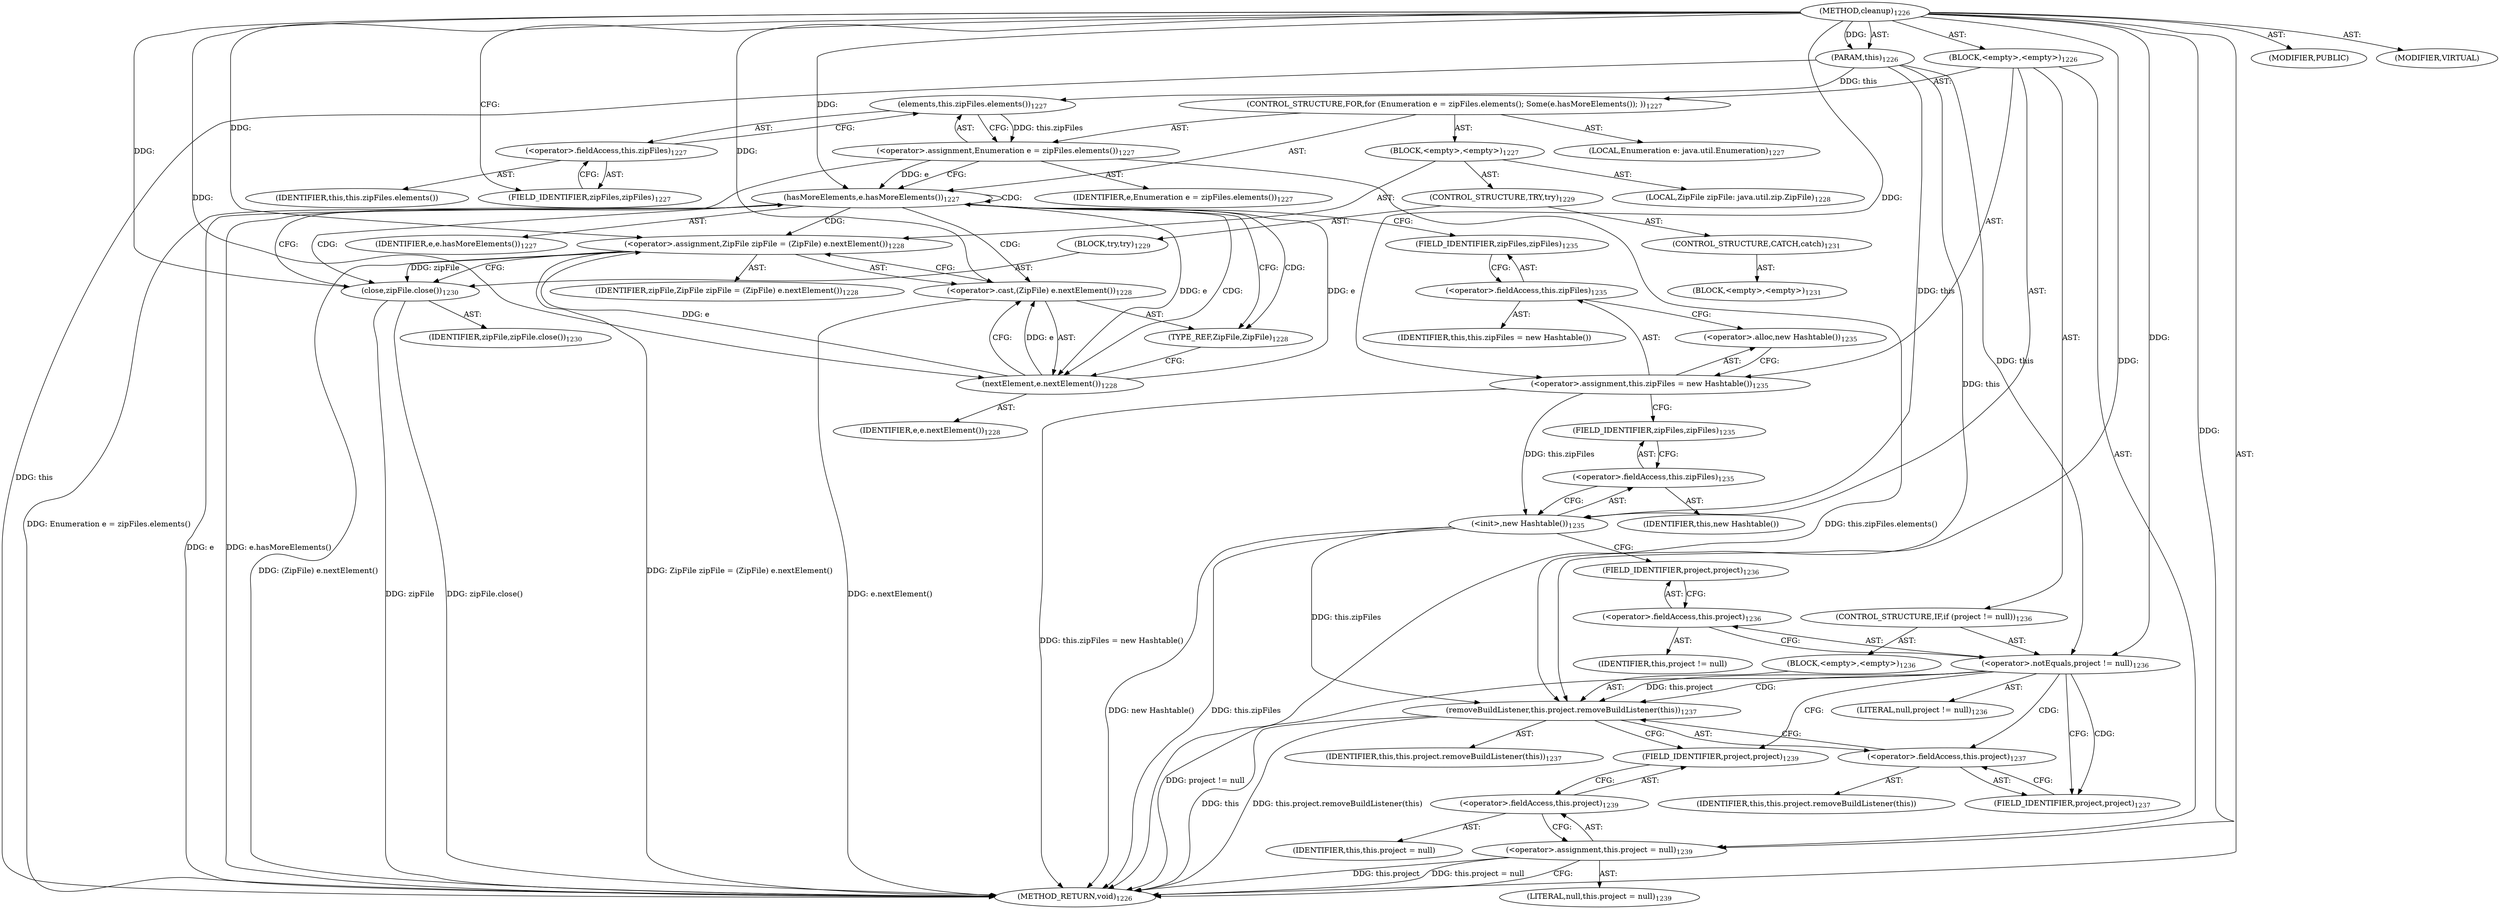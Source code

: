 digraph "cleanup" {  
"111669149737" [label = <(METHOD,cleanup)<SUB>1226</SUB>> ]
"115964117015" [label = <(PARAM,this)<SUB>1226</SUB>> ]
"25769803935" [label = <(BLOCK,&lt;empty&gt;,&lt;empty&gt;)<SUB>1226</SUB>> ]
"47244640364" [label = <(CONTROL_STRUCTURE,FOR,for (Enumeration e = zipFiles.elements(); Some(e.hasMoreElements()); ))<SUB>1227</SUB>> ]
"94489280571" [label = <(LOCAL,Enumeration e: java.util.Enumeration)<SUB>1227</SUB>> ]
"30064771683" [label = <(&lt;operator&gt;.assignment,Enumeration e = zipFiles.elements())<SUB>1227</SUB>> ]
"68719477268" [label = <(IDENTIFIER,e,Enumeration e = zipFiles.elements())<SUB>1227</SUB>> ]
"30064771684" [label = <(elements,this.zipFiles.elements())<SUB>1227</SUB>> ]
"30064771685" [label = <(&lt;operator&gt;.fieldAccess,this.zipFiles)<SUB>1227</SUB>> ]
"68719477269" [label = <(IDENTIFIER,this,this.zipFiles.elements())> ]
"55834574976" [label = <(FIELD_IDENTIFIER,zipFiles,zipFiles)<SUB>1227</SUB>> ]
"30064771686" [label = <(hasMoreElements,e.hasMoreElements())<SUB>1227</SUB>> ]
"68719477270" [label = <(IDENTIFIER,e,e.hasMoreElements())<SUB>1227</SUB>> ]
"25769803936" [label = <(BLOCK,&lt;empty&gt;,&lt;empty&gt;)<SUB>1227</SUB>> ]
"94489280572" [label = <(LOCAL,ZipFile zipFile: java.util.zip.ZipFile)<SUB>1228</SUB>> ]
"30064771687" [label = <(&lt;operator&gt;.assignment,ZipFile zipFile = (ZipFile) e.nextElement())<SUB>1228</SUB>> ]
"68719477271" [label = <(IDENTIFIER,zipFile,ZipFile zipFile = (ZipFile) e.nextElement())<SUB>1228</SUB>> ]
"30064771688" [label = <(&lt;operator&gt;.cast,(ZipFile) e.nextElement())<SUB>1228</SUB>> ]
"180388626455" [label = <(TYPE_REF,ZipFile,ZipFile)<SUB>1228</SUB>> ]
"30064771689" [label = <(nextElement,e.nextElement())<SUB>1228</SUB>> ]
"68719477272" [label = <(IDENTIFIER,e,e.nextElement())<SUB>1228</SUB>> ]
"47244640365" [label = <(CONTROL_STRUCTURE,TRY,try)<SUB>1229</SUB>> ]
"25769803937" [label = <(BLOCK,try,try)<SUB>1229</SUB>> ]
"30064771690" [label = <(close,zipFile.close())<SUB>1230</SUB>> ]
"68719477273" [label = <(IDENTIFIER,zipFile,zipFile.close())<SUB>1230</SUB>> ]
"47244640366" [label = <(CONTROL_STRUCTURE,CATCH,catch)<SUB>1231</SUB>> ]
"25769803938" [label = <(BLOCK,&lt;empty&gt;,&lt;empty&gt;)<SUB>1231</SUB>> ]
"30064771691" [label = <(&lt;operator&gt;.assignment,this.zipFiles = new Hashtable())<SUB>1235</SUB>> ]
"30064771692" [label = <(&lt;operator&gt;.fieldAccess,this.zipFiles)<SUB>1235</SUB>> ]
"68719477274" [label = <(IDENTIFIER,this,this.zipFiles = new Hashtable())> ]
"55834574977" [label = <(FIELD_IDENTIFIER,zipFiles,zipFiles)<SUB>1235</SUB>> ]
"30064771693" [label = <(&lt;operator&gt;.alloc,new Hashtable())<SUB>1235</SUB>> ]
"30064771694" [label = <(&lt;init&gt;,new Hashtable())<SUB>1235</SUB>> ]
"30064771695" [label = <(&lt;operator&gt;.fieldAccess,this.zipFiles)<SUB>1235</SUB>> ]
"68719477275" [label = <(IDENTIFIER,this,new Hashtable())> ]
"55834574978" [label = <(FIELD_IDENTIFIER,zipFiles,zipFiles)<SUB>1235</SUB>> ]
"47244640367" [label = <(CONTROL_STRUCTURE,IF,if (project != null))<SUB>1236</SUB>> ]
"30064771696" [label = <(&lt;operator&gt;.notEquals,project != null)<SUB>1236</SUB>> ]
"30064771697" [label = <(&lt;operator&gt;.fieldAccess,this.project)<SUB>1236</SUB>> ]
"68719477276" [label = <(IDENTIFIER,this,project != null)> ]
"55834574979" [label = <(FIELD_IDENTIFIER,project,project)<SUB>1236</SUB>> ]
"90194313359" [label = <(LITERAL,null,project != null)<SUB>1236</SUB>> ]
"25769803939" [label = <(BLOCK,&lt;empty&gt;,&lt;empty&gt;)<SUB>1236</SUB>> ]
"30064771698" [label = <(removeBuildListener,this.project.removeBuildListener(this))<SUB>1237</SUB>> ]
"30064771699" [label = <(&lt;operator&gt;.fieldAccess,this.project)<SUB>1237</SUB>> ]
"68719477277" [label = <(IDENTIFIER,this,this.project.removeBuildListener(this))> ]
"55834574980" [label = <(FIELD_IDENTIFIER,project,project)<SUB>1237</SUB>> ]
"68719476803" [label = <(IDENTIFIER,this,this.project.removeBuildListener(this))<SUB>1237</SUB>> ]
"30064771700" [label = <(&lt;operator&gt;.assignment,this.project = null)<SUB>1239</SUB>> ]
"30064771701" [label = <(&lt;operator&gt;.fieldAccess,this.project)<SUB>1239</SUB>> ]
"68719477278" [label = <(IDENTIFIER,this,this.project = null)> ]
"55834574981" [label = <(FIELD_IDENTIFIER,project,project)<SUB>1239</SUB>> ]
"90194313360" [label = <(LITERAL,null,this.project = null)<SUB>1239</SUB>> ]
"133143986279" [label = <(MODIFIER,PUBLIC)> ]
"133143986280" [label = <(MODIFIER,VIRTUAL)> ]
"128849018921" [label = <(METHOD_RETURN,void)<SUB>1226</SUB>> ]
  "111669149737" -> "115964117015"  [ label = "AST: "] 
  "111669149737" -> "25769803935"  [ label = "AST: "] 
  "111669149737" -> "133143986279"  [ label = "AST: "] 
  "111669149737" -> "133143986280"  [ label = "AST: "] 
  "111669149737" -> "128849018921"  [ label = "AST: "] 
  "25769803935" -> "47244640364"  [ label = "AST: "] 
  "25769803935" -> "30064771691"  [ label = "AST: "] 
  "25769803935" -> "30064771694"  [ label = "AST: "] 
  "25769803935" -> "47244640367"  [ label = "AST: "] 
  "25769803935" -> "30064771700"  [ label = "AST: "] 
  "47244640364" -> "94489280571"  [ label = "AST: "] 
  "47244640364" -> "30064771683"  [ label = "AST: "] 
  "47244640364" -> "30064771686"  [ label = "AST: "] 
  "47244640364" -> "25769803936"  [ label = "AST: "] 
  "30064771683" -> "68719477268"  [ label = "AST: "] 
  "30064771683" -> "30064771684"  [ label = "AST: "] 
  "30064771684" -> "30064771685"  [ label = "AST: "] 
  "30064771685" -> "68719477269"  [ label = "AST: "] 
  "30064771685" -> "55834574976"  [ label = "AST: "] 
  "30064771686" -> "68719477270"  [ label = "AST: "] 
  "25769803936" -> "94489280572"  [ label = "AST: "] 
  "25769803936" -> "30064771687"  [ label = "AST: "] 
  "25769803936" -> "47244640365"  [ label = "AST: "] 
  "30064771687" -> "68719477271"  [ label = "AST: "] 
  "30064771687" -> "30064771688"  [ label = "AST: "] 
  "30064771688" -> "180388626455"  [ label = "AST: "] 
  "30064771688" -> "30064771689"  [ label = "AST: "] 
  "30064771689" -> "68719477272"  [ label = "AST: "] 
  "47244640365" -> "25769803937"  [ label = "AST: "] 
  "47244640365" -> "47244640366"  [ label = "AST: "] 
  "25769803937" -> "30064771690"  [ label = "AST: "] 
  "30064771690" -> "68719477273"  [ label = "AST: "] 
  "47244640366" -> "25769803938"  [ label = "AST: "] 
  "30064771691" -> "30064771692"  [ label = "AST: "] 
  "30064771691" -> "30064771693"  [ label = "AST: "] 
  "30064771692" -> "68719477274"  [ label = "AST: "] 
  "30064771692" -> "55834574977"  [ label = "AST: "] 
  "30064771694" -> "30064771695"  [ label = "AST: "] 
  "30064771695" -> "68719477275"  [ label = "AST: "] 
  "30064771695" -> "55834574978"  [ label = "AST: "] 
  "47244640367" -> "30064771696"  [ label = "AST: "] 
  "47244640367" -> "25769803939"  [ label = "AST: "] 
  "30064771696" -> "30064771697"  [ label = "AST: "] 
  "30064771696" -> "90194313359"  [ label = "AST: "] 
  "30064771697" -> "68719477276"  [ label = "AST: "] 
  "30064771697" -> "55834574979"  [ label = "AST: "] 
  "25769803939" -> "30064771698"  [ label = "AST: "] 
  "30064771698" -> "30064771699"  [ label = "AST: "] 
  "30064771698" -> "68719476803"  [ label = "AST: "] 
  "30064771699" -> "68719477277"  [ label = "AST: "] 
  "30064771699" -> "55834574980"  [ label = "AST: "] 
  "30064771700" -> "30064771701"  [ label = "AST: "] 
  "30064771700" -> "90194313360"  [ label = "AST: "] 
  "30064771701" -> "68719477278"  [ label = "AST: "] 
  "30064771701" -> "55834574981"  [ label = "AST: "] 
  "30064771691" -> "55834574978"  [ label = "CFG: "] 
  "30064771694" -> "55834574979"  [ label = "CFG: "] 
  "30064771700" -> "128849018921"  [ label = "CFG: "] 
  "30064771683" -> "30064771686"  [ label = "CFG: "] 
  "30064771686" -> "180388626455"  [ label = "CFG: "] 
  "30064771686" -> "55834574977"  [ label = "CFG: "] 
  "30064771692" -> "30064771693"  [ label = "CFG: "] 
  "30064771693" -> "30064771691"  [ label = "CFG: "] 
  "30064771695" -> "30064771694"  [ label = "CFG: "] 
  "30064771696" -> "55834574980"  [ label = "CFG: "] 
  "30064771696" -> "55834574981"  [ label = "CFG: "] 
  "30064771701" -> "30064771700"  [ label = "CFG: "] 
  "30064771684" -> "30064771683"  [ label = "CFG: "] 
  "30064771687" -> "30064771690"  [ label = "CFG: "] 
  "55834574977" -> "30064771692"  [ label = "CFG: "] 
  "55834574978" -> "30064771695"  [ label = "CFG: "] 
  "30064771697" -> "30064771696"  [ label = "CFG: "] 
  "30064771698" -> "55834574981"  [ label = "CFG: "] 
  "55834574981" -> "30064771701"  [ label = "CFG: "] 
  "30064771685" -> "30064771684"  [ label = "CFG: "] 
  "30064771688" -> "30064771687"  [ label = "CFG: "] 
  "55834574979" -> "30064771697"  [ label = "CFG: "] 
  "30064771699" -> "30064771698"  [ label = "CFG: "] 
  "55834574976" -> "30064771685"  [ label = "CFG: "] 
  "180388626455" -> "30064771689"  [ label = "CFG: "] 
  "30064771689" -> "30064771688"  [ label = "CFG: "] 
  "30064771690" -> "30064771686"  [ label = "CFG: "] 
  "55834574980" -> "30064771699"  [ label = "CFG: "] 
  "111669149737" -> "55834574976"  [ label = "CFG: "] 
  "115964117015" -> "128849018921"  [ label = "DDG: this"] 
  "30064771683" -> "128849018921"  [ label = "DDG: this.zipFiles.elements()"] 
  "30064771683" -> "128849018921"  [ label = "DDG: Enumeration e = zipFiles.elements()"] 
  "30064771686" -> "128849018921"  [ label = "DDG: e"] 
  "30064771686" -> "128849018921"  [ label = "DDG: e.hasMoreElements()"] 
  "30064771691" -> "128849018921"  [ label = "DDG: this.zipFiles = new Hashtable()"] 
  "30064771694" -> "128849018921"  [ label = "DDG: this.zipFiles"] 
  "30064771694" -> "128849018921"  [ label = "DDG: new Hashtable()"] 
  "30064771696" -> "128849018921"  [ label = "DDG: project != null"] 
  "30064771698" -> "128849018921"  [ label = "DDG: this"] 
  "30064771698" -> "128849018921"  [ label = "DDG: this.project.removeBuildListener(this)"] 
  "30064771700" -> "128849018921"  [ label = "DDG: this.project"] 
  "30064771700" -> "128849018921"  [ label = "DDG: this.project = null"] 
  "30064771688" -> "128849018921"  [ label = "DDG: e.nextElement()"] 
  "30064771687" -> "128849018921"  [ label = "DDG: (ZipFile) e.nextElement()"] 
  "30064771687" -> "128849018921"  [ label = "DDG: ZipFile zipFile = (ZipFile) e.nextElement()"] 
  "30064771690" -> "128849018921"  [ label = "DDG: zipFile"] 
  "30064771690" -> "128849018921"  [ label = "DDG: zipFile.close()"] 
  "111669149737" -> "115964117015"  [ label = "DDG: "] 
  "111669149737" -> "30064771691"  [ label = "DDG: "] 
  "111669149737" -> "30064771700"  [ label = "DDG: "] 
  "30064771684" -> "30064771683"  [ label = "DDG: this.zipFiles"] 
  "115964117015" -> "30064771694"  [ label = "DDG: this"] 
  "30064771691" -> "30064771694"  [ label = "DDG: this.zipFiles"] 
  "30064771683" -> "30064771686"  [ label = "DDG: e"] 
  "30064771689" -> "30064771686"  [ label = "DDG: e"] 
  "111669149737" -> "30064771686"  [ label = "DDG: "] 
  "111669149737" -> "30064771687"  [ label = "DDG: "] 
  "30064771689" -> "30064771687"  [ label = "DDG: e"] 
  "115964117015" -> "30064771696"  [ label = "DDG: this"] 
  "111669149737" -> "30064771696"  [ label = "DDG: "] 
  "115964117015" -> "30064771684"  [ label = "DDG: this"] 
  "115964117015" -> "30064771698"  [ label = "DDG: this"] 
  "30064771696" -> "30064771698"  [ label = "DDG: this.project"] 
  "30064771694" -> "30064771698"  [ label = "DDG: this.zipFiles"] 
  "111669149737" -> "30064771698"  [ label = "DDG: "] 
  "111669149737" -> "30064771688"  [ label = "DDG: "] 
  "30064771689" -> "30064771688"  [ label = "DDG: e"] 
  "30064771686" -> "30064771689"  [ label = "DDG: e"] 
  "111669149737" -> "30064771689"  [ label = "DDG: "] 
  "30064771687" -> "30064771690"  [ label = "DDG: zipFile"] 
  "111669149737" -> "30064771690"  [ label = "DDG: "] 
  "30064771686" -> "30064771690"  [ label = "CDG: "] 
  "30064771686" -> "30064771689"  [ label = "CDG: "] 
  "30064771686" -> "30064771688"  [ label = "CDG: "] 
  "30064771686" -> "30064771687"  [ label = "CDG: "] 
  "30064771686" -> "30064771686"  [ label = "CDG: "] 
  "30064771686" -> "180388626455"  [ label = "CDG: "] 
  "30064771696" -> "55834574980"  [ label = "CDG: "] 
  "30064771696" -> "30064771699"  [ label = "CDG: "] 
  "30064771696" -> "30064771698"  [ label = "CDG: "] 
}
